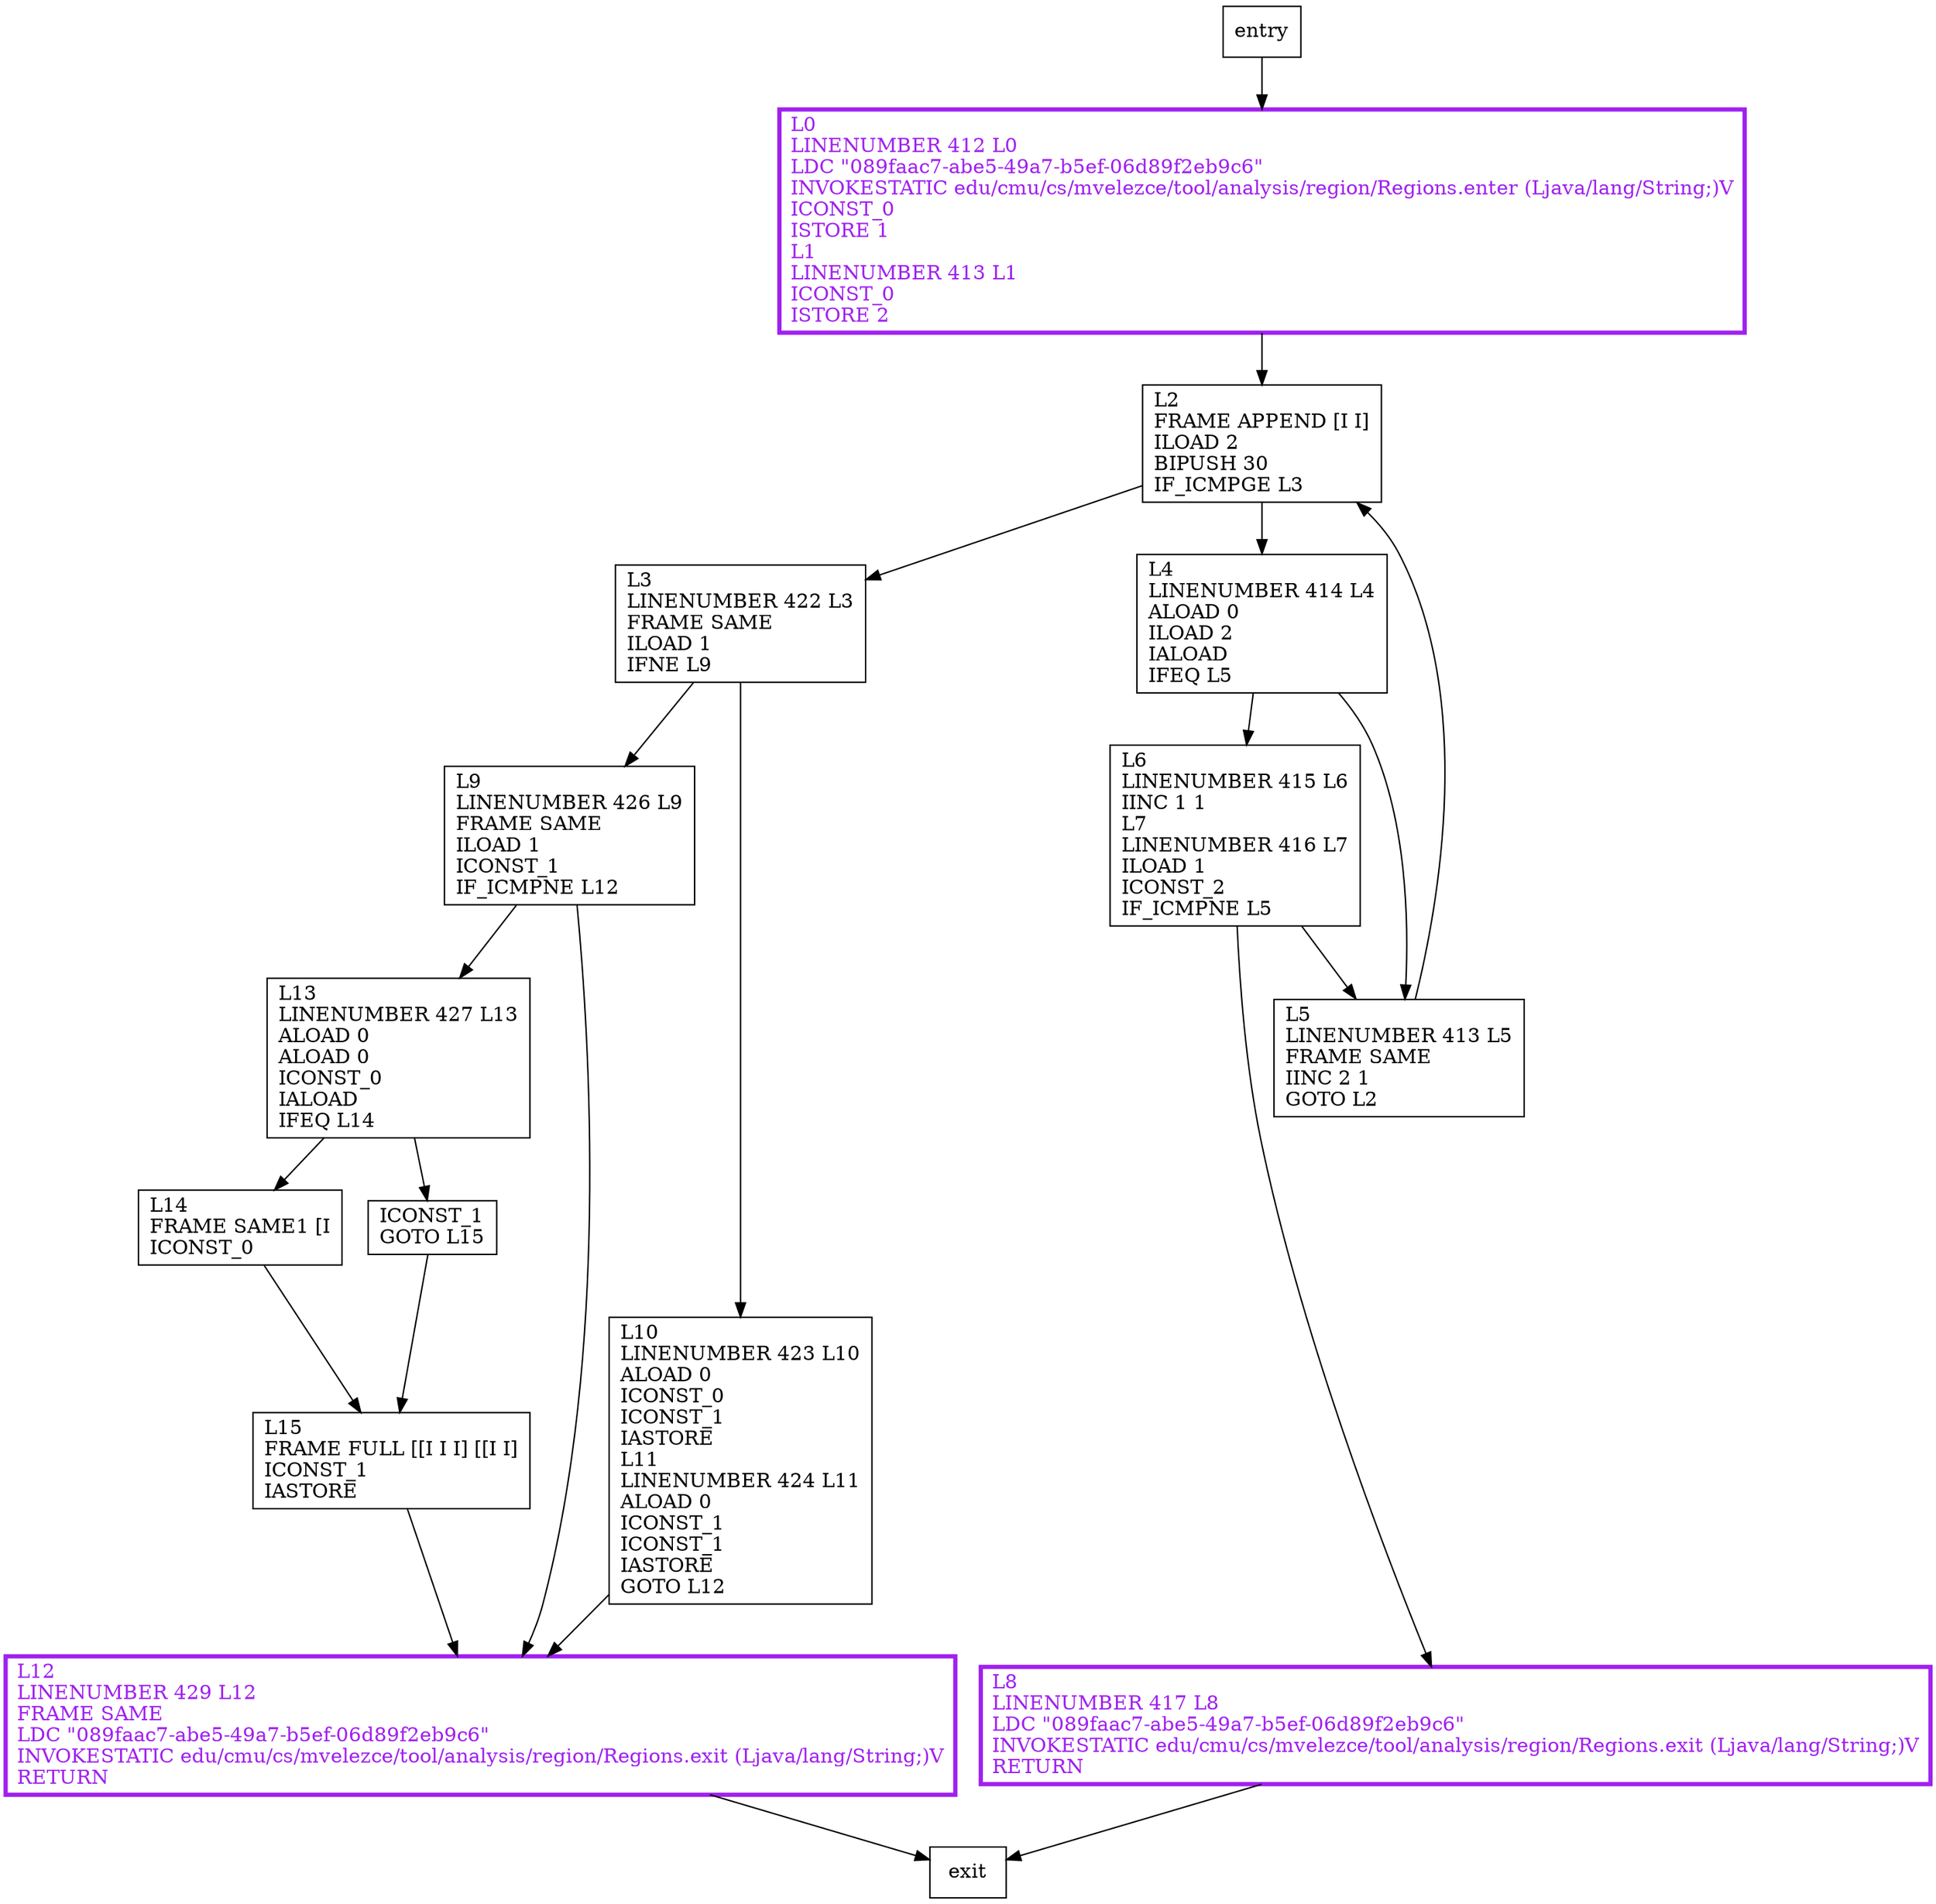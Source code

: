 digraph patchDistanceCodesForBuggyDecoders {
node [shape=record];
2053169178 [label="L0\lLINENUMBER 412 L0\lLDC \"089faac7-abe5-49a7-b5ef-06d89f2eb9c6\"\lINVOKESTATIC edu/cmu/cs/mvelezce/tool/analysis/region/Regions.enter (Ljava/lang/String;)V\lICONST_0\lISTORE 1\lL1\lLINENUMBER 413 L1\lICONST_0\lISTORE 2\l"];
1389417797 [label="L12\lLINENUMBER 429 L12\lFRAME SAME\lLDC \"089faac7-abe5-49a7-b5ef-06d89f2eb9c6\"\lINVOKESTATIC edu/cmu/cs/mvelezce/tool/analysis/region/Regions.exit (Ljava/lang/String;)V\lRETURN\l"];
1614628156 [label="L3\lLINENUMBER 422 L3\lFRAME SAME\lILOAD 1\lIFNE L9\l"];
1880333547 [label="L14\lFRAME SAME1 [I\lICONST_0\l"];
756315397 [label="L9\lLINENUMBER 426 L9\lFRAME SAME\lILOAD 1\lICONST_1\lIF_ICMPNE L12\l"];
908663235 [label="ICONST_1\lGOTO L15\l"];
704267000 [label="L6\lLINENUMBER 415 L6\lIINC 1 1\lL7\lLINENUMBER 416 L7\lILOAD 1\lICONST_2\lIF_ICMPNE L5\l"];
1424427086 [label="L5\lLINENUMBER 413 L5\lFRAME SAME\lIINC 2 1\lGOTO L2\l"];
1456898467 [label="L4\lLINENUMBER 414 L4\lALOAD 0\lILOAD 2\lIALOAD\lIFEQ L5\l"];
602203742 [label="L8\lLINENUMBER 417 L8\lLDC \"089faac7-abe5-49a7-b5ef-06d89f2eb9c6\"\lINVOKESTATIC edu/cmu/cs/mvelezce/tool/analysis/region/Regions.exit (Ljava/lang/String;)V\lRETURN\l"];
1644665022 [label="L15\lFRAME FULL [[I I I] [[I I]\lICONST_1\lIASTORE\l"];
2116117111 [label="L13\lLINENUMBER 427 L13\lALOAD 0\lALOAD 0\lICONST_0\lIALOAD\lIFEQ L14\l"];
1096658968 [label="L2\lFRAME APPEND [I I]\lILOAD 2\lBIPUSH 30\lIF_ICMPGE L3\l"];
1451368413 [label="L10\lLINENUMBER 423 L10\lALOAD 0\lICONST_0\lICONST_1\lIASTORE\lL11\lLINENUMBER 424 L11\lALOAD 0\lICONST_1\lICONST_1\lIASTORE\lGOTO L12\l"];
entry;
exit;
2053169178 -> 1096658968;
1389417797 -> exit;
1614628156 -> 756315397;
1614628156 -> 1451368413;
1880333547 -> 1644665022;
756315397 -> 1389417797;
756315397 -> 2116117111;
908663235 -> 1644665022;
704267000 -> 1424427086;
704267000 -> 602203742;
1424427086 -> 1096658968;
entry -> 2053169178;
1456898467 -> 1424427086;
1456898467 -> 704267000;
602203742 -> exit;
1644665022 -> 1389417797;
2116117111 -> 1880333547;
2116117111 -> 908663235;
1096658968 -> 1614628156;
1096658968 -> 1456898467;
1451368413 -> 1389417797;
2053169178[fontcolor="purple", penwidth=3, color="purple"];
1389417797[fontcolor="purple", penwidth=3, color="purple"];
602203742[fontcolor="purple", penwidth=3, color="purple"];
}

